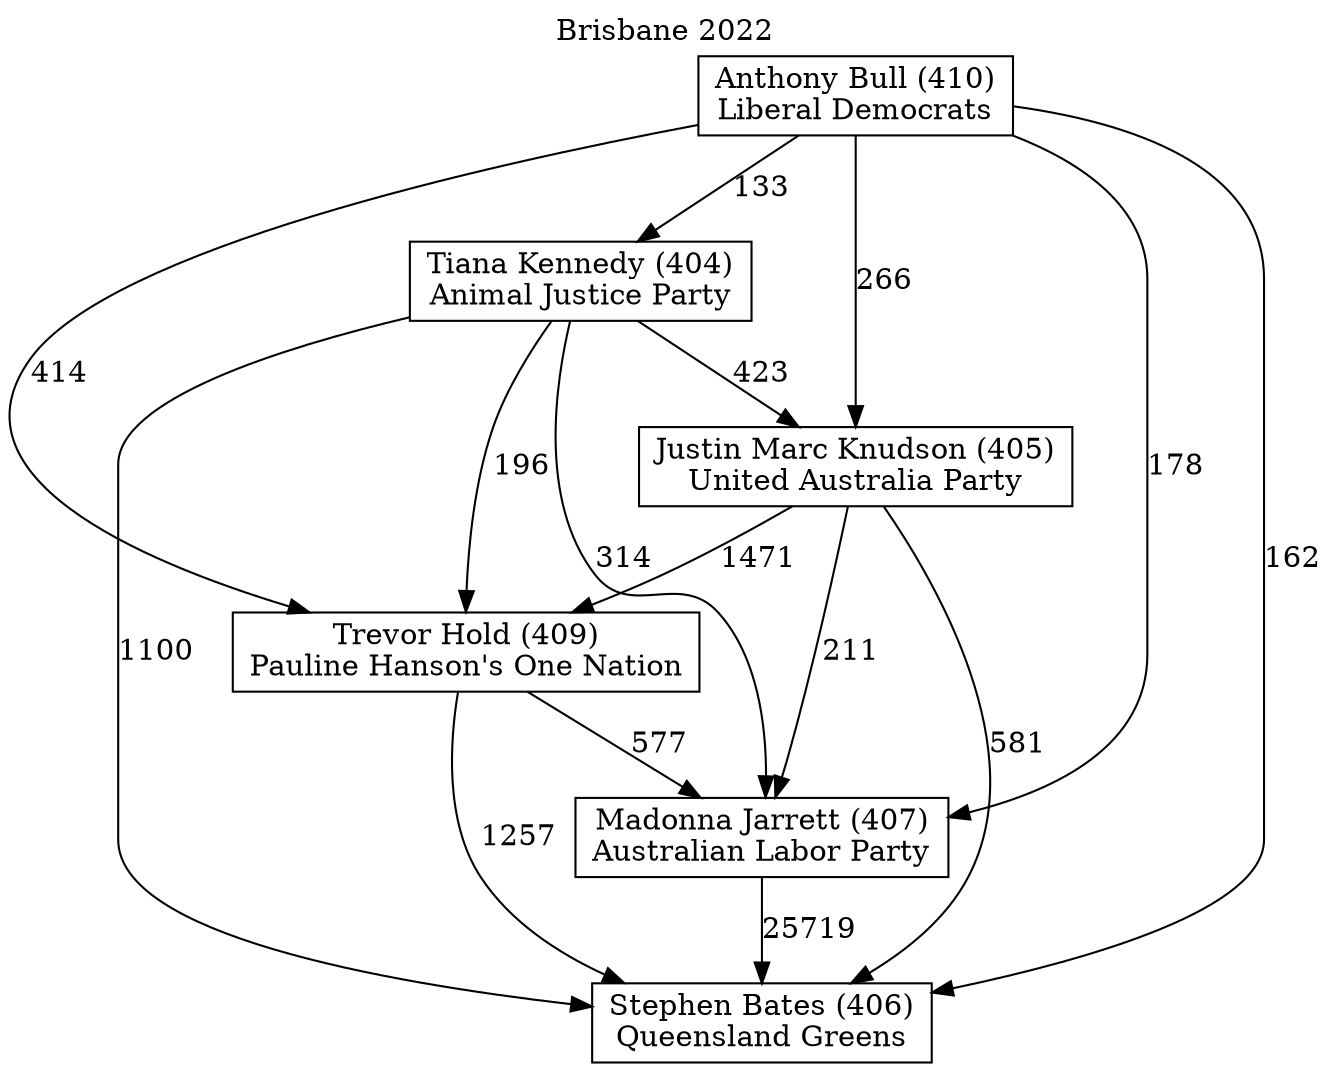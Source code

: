 // House preference flow
digraph "Stephen Bates (406)_Brisbane_2022" {
	graph [label="Brisbane 2022" labelloc=t mclimit=10]
	node [shape=box]
	"Stephen Bates (406)" [label="Stephen Bates (406)
Queensland Greens"]
	"Madonna Jarrett (407)" [label="Madonna Jarrett (407)
Australian Labor Party"]
	"Tiana Kennedy (404)" [label="Tiana Kennedy (404)
Animal Justice Party"]
	"Trevor Hold (409)" [label="Trevor Hold (409)
Pauline Hanson's One Nation"]
	"Justin Marc Knudson (405)" [label="Justin Marc Knudson (405)
United Australia Party"]
	"Anthony Bull (410)" [label="Anthony Bull (410)
Liberal Democrats"]
	"Justin Marc Knudson (405)" -> "Trevor Hold (409)" [label=1471]
	"Justin Marc Knudson (405)" -> "Stephen Bates (406)" [label=581]
	"Anthony Bull (410)" -> "Justin Marc Knudson (405)" [label=266]
	"Trevor Hold (409)" -> "Madonna Jarrett (407)" [label=577]
	"Justin Marc Knudson (405)" -> "Madonna Jarrett (407)" [label=211]
	"Tiana Kennedy (404)" -> "Madonna Jarrett (407)" [label=314]
	"Anthony Bull (410)" -> "Madonna Jarrett (407)" [label=178]
	"Madonna Jarrett (407)" -> "Stephen Bates (406)" [label=25719]
	"Trevor Hold (409)" -> "Stephen Bates (406)" [label=1257]
	"Anthony Bull (410)" -> "Trevor Hold (409)" [label=414]
	"Tiana Kennedy (404)" -> "Trevor Hold (409)" [label=196]
	"Tiana Kennedy (404)" -> "Justin Marc Knudson (405)" [label=423]
	"Anthony Bull (410)" -> "Tiana Kennedy (404)" [label=133]
	"Anthony Bull (410)" -> "Stephen Bates (406)" [label=162]
	"Tiana Kennedy (404)" -> "Stephen Bates (406)" [label=1100]
}

